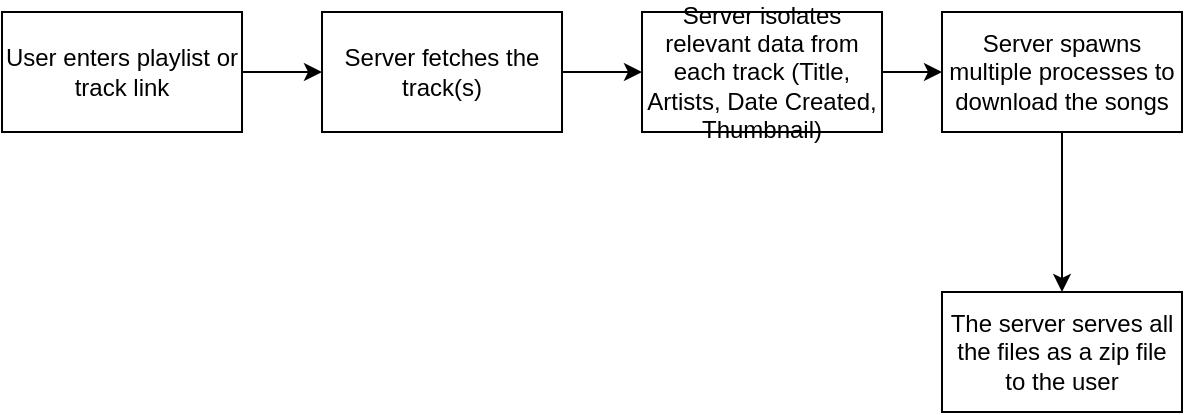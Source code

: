 <mxfile>
    <diagram id="wMDx3Jf_cjkrnTjxE9wC" name="Page-1">
        <mxGraphModel dx="730" dy="475" grid="1" gridSize="10" guides="1" tooltips="1" connect="1" arrows="1" fold="1" page="1" pageScale="1" pageWidth="850" pageHeight="1100" math="0" shadow="0">
            <root>
                <mxCell id="0"/>
                <mxCell id="1" parent="0"/>
                <mxCell id="4" value="" style="edgeStyle=none;html=1;" edge="1" parent="1" source="2" target="3">
                    <mxGeometry relative="1" as="geometry"/>
                </mxCell>
                <mxCell id="2" value="User enters playlist or track link" style="rounded=0;whiteSpace=wrap;html=1;" vertex="1" parent="1">
                    <mxGeometry x="50" y="120" width="120" height="60" as="geometry"/>
                </mxCell>
                <mxCell id="8" value="" style="edgeStyle=none;html=1;" edge="1" parent="1" source="3" target="7">
                    <mxGeometry relative="1" as="geometry"/>
                </mxCell>
                <mxCell id="3" value="Server fetches the track(s)" style="rounded=0;whiteSpace=wrap;html=1;" vertex="1" parent="1">
                    <mxGeometry x="210" y="120" width="120" height="60" as="geometry"/>
                </mxCell>
                <mxCell id="10" value="" style="edgeStyle=none;html=1;" edge="1" parent="1" source="7" target="9">
                    <mxGeometry relative="1" as="geometry"/>
                </mxCell>
                <mxCell id="7" value="Server isolates relevant data from each track (Title, Artists, Date Created, Thumbnail)" style="rounded=0;whiteSpace=wrap;html=1;" vertex="1" parent="1">
                    <mxGeometry x="370" y="120" width="120" height="60" as="geometry"/>
                </mxCell>
                <mxCell id="12" value="" style="edgeStyle=none;html=1;" edge="1" parent="1" source="9" target="11">
                    <mxGeometry relative="1" as="geometry"/>
                </mxCell>
                <mxCell id="9" value="Server spawns multiple processes to download the songs" style="rounded=0;whiteSpace=wrap;html=1;" vertex="1" parent="1">
                    <mxGeometry x="520" y="120" width="120" height="60" as="geometry"/>
                </mxCell>
                <mxCell id="11" value="The server serves all the files as a zip file to the user" style="whiteSpace=wrap;html=1;rounded=0;" vertex="1" parent="1">
                    <mxGeometry x="520" y="260" width="120" height="60" as="geometry"/>
                </mxCell>
            </root>
        </mxGraphModel>
    </diagram>
</mxfile>